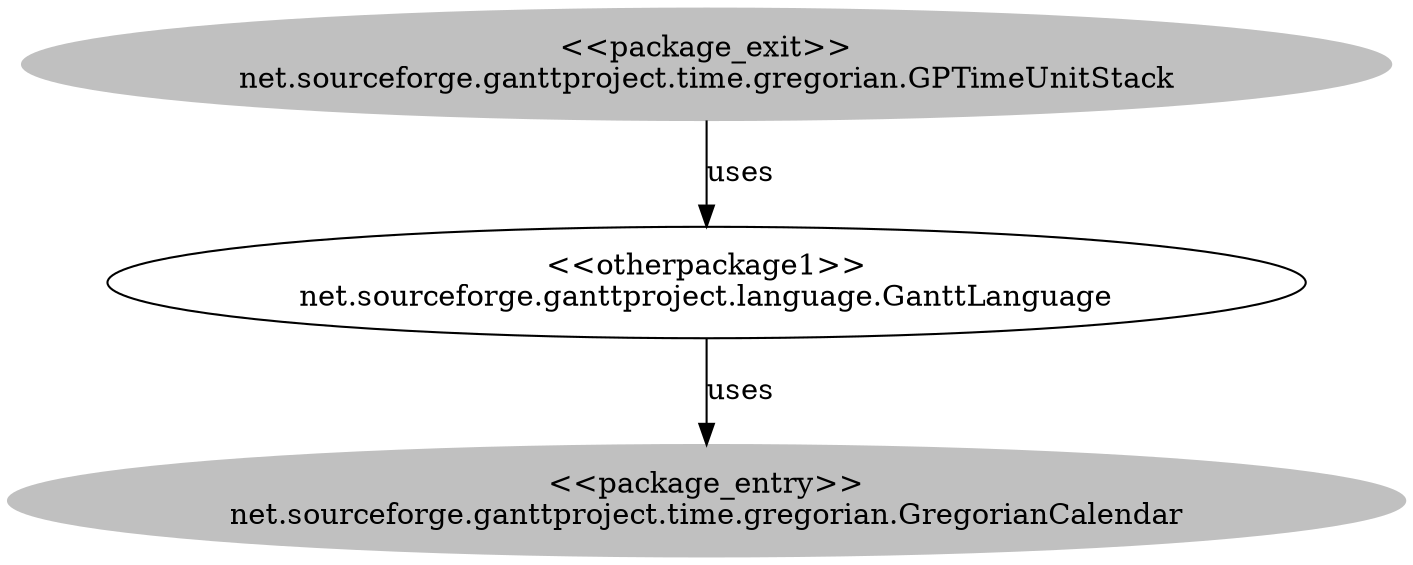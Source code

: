 digraph cd {
	net_sourceforge_ganttproject_time_gregorian_GPTimeUnitStack [label="<<package_exit>>
net.sourceforge.ganttproject.time.gregorian.GPTimeUnitStack",style=filled,color="grey"];
	net_sourceforge_ganttproject_time_gregorian_GregorianCalendar [label="<<package_entry>>
net.sourceforge.ganttproject.time.gregorian.GregorianCalendar",style=filled,color="grey"];
	net_sourceforge_ganttproject_language_GanttLanguage [label="<<otherpackage1>>
net.sourceforge.ganttproject.language.GanttLanguage"];
	net_sourceforge_ganttproject_time_gregorian_GPTimeUnitStack -> net_sourceforge_ganttproject_language_GanttLanguage [label=uses];
	net_sourceforge_ganttproject_language_GanttLanguage -> net_sourceforge_ganttproject_time_gregorian_GregorianCalendar [label=uses];
}
